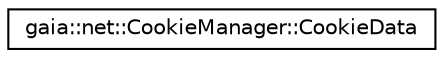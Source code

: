 digraph G
{
  edge [fontname="Helvetica",fontsize="10",labelfontname="Helvetica",labelfontsize="10"];
  node [fontname="Helvetica",fontsize="10",shape=record];
  rankdir=LR;
  Node1 [label="gaia::net::CookieManager::CookieData",height=0.2,width=0.4,color="black", fillcolor="white", style="filled",URL="$d8/d16/structgaia_1_1net_1_1_cookie_manager_1_1_cookie_data.html",tooltip="A container that holds data of a cookie."];
}
